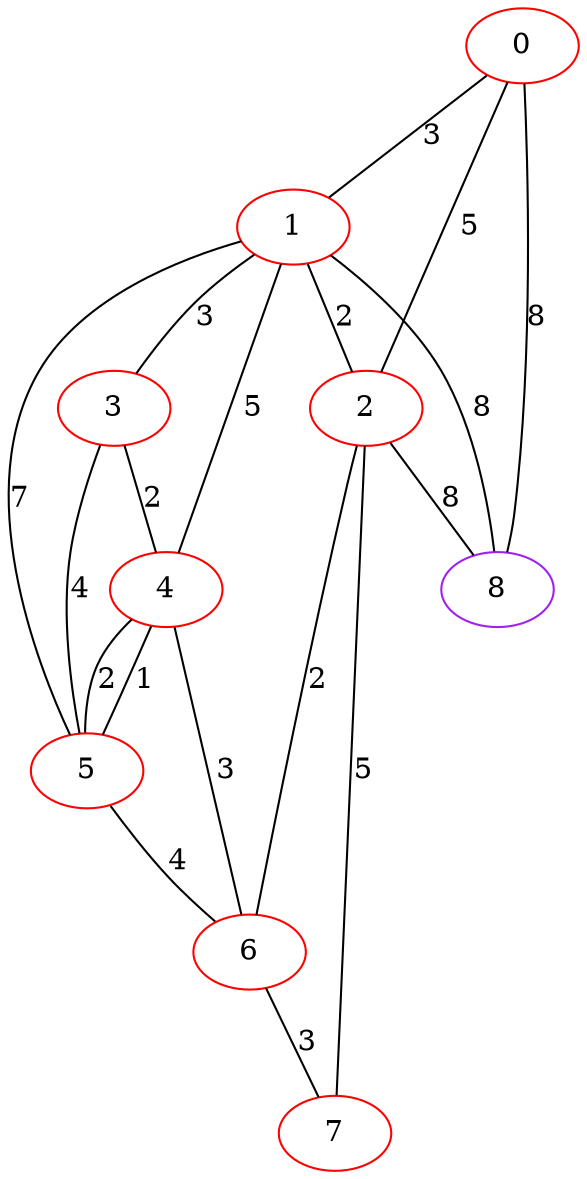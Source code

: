 graph "" {
0 [color=red, weight=1];
1 [color=red, weight=1];
2 [color=red, weight=1];
3 [color=red, weight=1];
4 [color=red, weight=1];
5 [color=red, weight=1];
6 [color=red, weight=1];
7 [color=red, weight=1];
8 [color=purple, weight=4];
0 -- 8  [key=0, label=8];
0 -- 1  [key=0, label=3];
0 -- 2  [key=0, label=5];
1 -- 2  [key=0, label=2];
1 -- 3  [key=0, label=3];
1 -- 4  [key=0, label=5];
1 -- 5  [key=0, label=7];
1 -- 8  [key=0, label=8];
2 -- 8  [key=0, label=8];
2 -- 6  [key=0, label=2];
2 -- 7  [key=0, label=5];
3 -- 4  [key=0, label=2];
3 -- 5  [key=0, label=4];
4 -- 5  [key=0, label=1];
4 -- 5  [key=1, label=2];
4 -- 6  [key=0, label=3];
5 -- 6  [key=0, label=4];
6 -- 7  [key=0, label=3];
}
